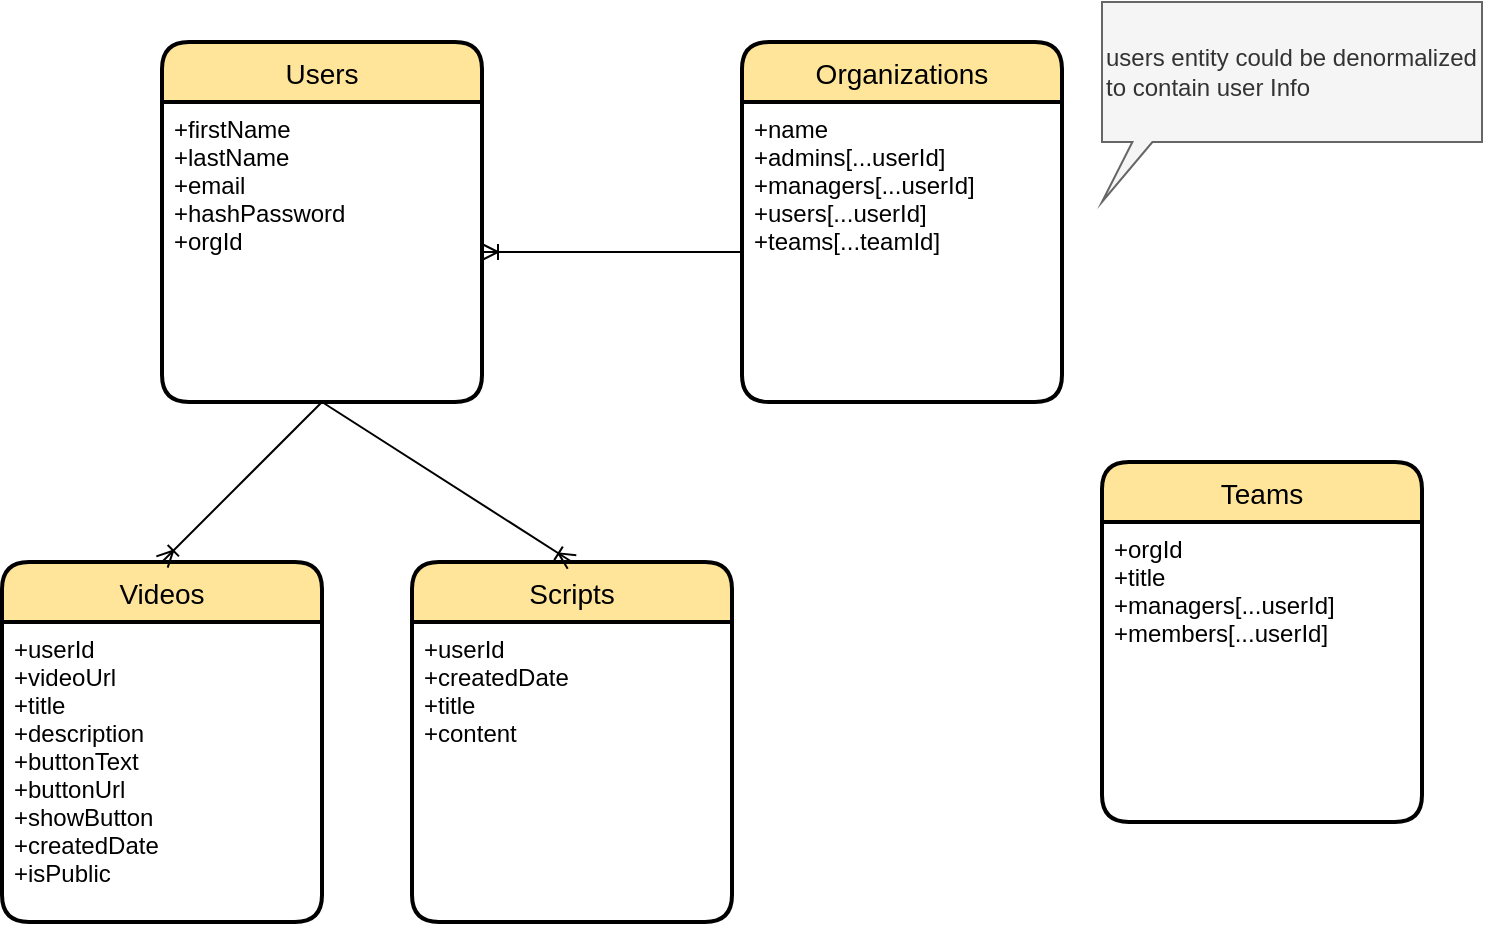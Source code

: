 <mxfile version="13.6.5" type="github">
  <diagram id="R2lEEEUBdFMjLlhIrx00" name="Page-1">
    <mxGraphModel dx="1184" dy="741" grid="1" gridSize="10" guides="1" tooltips="1" connect="1" arrows="1" fold="1" page="1" pageScale="1" pageWidth="1100" pageHeight="850" math="0" shadow="0" extFonts="Permanent Marker^https://fonts.googleapis.com/css?family=Permanent+Marker">
      <root>
        <mxCell id="0" />
        <mxCell id="1" parent="0" />
        <mxCell id="sg8UIlXDy95VCHJpMV4Q-3" value="Videos" style="swimlane;childLayout=stackLayout;horizontal=1;startSize=30;horizontalStack=0;rounded=1;fontSize=14;fontStyle=0;strokeWidth=2;resizeParent=0;resizeLast=1;shadow=0;dashed=0;align=center;fillColor=#FFE599;" vertex="1" parent="1">
          <mxGeometry x="60" y="290" width="160" height="180" as="geometry" />
        </mxCell>
        <mxCell id="sg8UIlXDy95VCHJpMV4Q-4" value="+userId&#xa;+videoUrl&#xa;+title&#xa;+description&#xa;+buttonText&#xa;+buttonUrl&#xa;+showButton&#xa;+createdDate&#xa;+isPublic" style="align=left;strokeColor=none;fillColor=none;spacingLeft=4;fontSize=12;verticalAlign=top;resizable=0;rotatable=0;part=1;" vertex="1" parent="sg8UIlXDy95VCHJpMV4Q-3">
          <mxGeometry y="30" width="160" height="150" as="geometry" />
        </mxCell>
        <mxCell id="sg8UIlXDy95VCHJpMV4Q-5" value="Scripts" style="swimlane;childLayout=stackLayout;horizontal=1;startSize=30;horizontalStack=0;rounded=1;fontSize=14;fontStyle=0;strokeWidth=2;resizeParent=0;resizeLast=1;shadow=0;dashed=0;align=center;fillColor=#FFE599;" vertex="1" parent="1">
          <mxGeometry x="265" y="290" width="160" height="180" as="geometry" />
        </mxCell>
        <mxCell id="sg8UIlXDy95VCHJpMV4Q-6" value="+userId&#xa;+createdDate&#xa;+title&#xa;+content" style="align=left;strokeColor=none;fillColor=none;spacingLeft=4;fontSize=12;verticalAlign=top;resizable=0;rotatable=0;part=1;" vertex="1" parent="sg8UIlXDy95VCHJpMV4Q-5">
          <mxGeometry y="30" width="160" height="150" as="geometry" />
        </mxCell>
        <mxCell id="sg8UIlXDy95VCHJpMV4Q-7" value="Organizations" style="swimlane;childLayout=stackLayout;horizontal=1;startSize=30;horizontalStack=0;rounded=1;fontSize=14;fontStyle=0;strokeWidth=2;resizeParent=0;resizeLast=1;shadow=0;dashed=0;align=center;fillColor=#FFE599;" vertex="1" parent="1">
          <mxGeometry x="430" y="30" width="160" height="180" as="geometry" />
        </mxCell>
        <mxCell id="sg8UIlXDy95VCHJpMV4Q-8" value="+name&#xa;+admins[...userId]&#xa;+managers[...userId]&#xa;+users[...userId]&#xa;+teams[...teamId]" style="align=left;strokeColor=none;fillColor=none;spacingLeft=4;fontSize=12;verticalAlign=top;resizable=0;rotatable=0;part=1;" vertex="1" parent="sg8UIlXDy95VCHJpMV4Q-7">
          <mxGeometry y="30" width="160" height="150" as="geometry" />
        </mxCell>
        <mxCell id="sg8UIlXDy95VCHJpMV4Q-10" value="" style="endArrow=ERoneToMany;html=1;rounded=0;entryX=1;entryY=0.5;entryDx=0;entryDy=0;exitX=0;exitY=0.5;exitDx=0;exitDy=0;endFill=0;" edge="1" parent="1" source="sg8UIlXDy95VCHJpMV4Q-8" target="sg8UIlXDy95VCHJpMV4Q-2">
          <mxGeometry relative="1" as="geometry">
            <mxPoint x="340" y="290" as="sourcePoint" />
            <mxPoint x="500" y="290" as="targetPoint" />
          </mxGeometry>
        </mxCell>
        <mxCell id="sg8UIlXDy95VCHJpMV4Q-15" value="users entity could be denormalized to contain user Info" style="shape=callout;whiteSpace=wrap;html=1;perimeter=calloutPerimeter;fillColor=#f5f5f5;strokeColor=#666666;fontColor=#333333;size=30;position=0.08;position2=0;base=10;align=left;" vertex="1" parent="1">
          <mxGeometry x="610" y="10" width="190" height="100" as="geometry" />
        </mxCell>
        <mxCell id="sg8UIlXDy95VCHJpMV4Q-16" value="" style="endArrow=ERoneToMany;html=1;rounded=0;entryX=0.5;entryY=0;entryDx=0;entryDy=0;exitX=0.5;exitY=1;exitDx=0;exitDy=0;endFill=0;" edge="1" parent="1" source="sg8UIlXDy95VCHJpMV4Q-2" target="sg8UIlXDy95VCHJpMV4Q-3">
          <mxGeometry relative="1" as="geometry">
            <mxPoint x="440" y="145" as="sourcePoint" />
            <mxPoint x="230" y="145" as="targetPoint" />
          </mxGeometry>
        </mxCell>
        <mxCell id="sg8UIlXDy95VCHJpMV4Q-17" value="" style="endArrow=ERoneToMany;html=1;rounded=0;entryX=0.5;entryY=0;entryDx=0;entryDy=0;exitX=0.5;exitY=1;exitDx=0;exitDy=0;endFill=0;" edge="1" parent="1" source="sg8UIlXDy95VCHJpMV4Q-2" target="sg8UIlXDy95VCHJpMV4Q-5">
          <mxGeometry relative="1" as="geometry">
            <mxPoint x="150" y="220" as="sourcePoint" />
            <mxPoint x="150" y="300" as="targetPoint" />
          </mxGeometry>
        </mxCell>
        <mxCell id="sg8UIlXDy95VCHJpMV4Q-1" value="Users" style="swimlane;childLayout=stackLayout;horizontal=1;startSize=30;horizontalStack=0;rounded=1;fontSize=14;fontStyle=0;strokeWidth=2;resizeParent=0;resizeLast=1;shadow=0;dashed=0;align=center;fillColor=#FFE599;" vertex="1" parent="1">
          <mxGeometry x="140" y="30" width="160" height="180" as="geometry" />
        </mxCell>
        <mxCell id="sg8UIlXDy95VCHJpMV4Q-2" value="+firstName&#xa;+lastName&#xa;+email&#xa;+hashPassword&#xa;+orgId" style="align=left;strokeColor=none;fillColor=none;spacingLeft=4;fontSize=12;verticalAlign=top;resizable=0;rotatable=0;part=1;" vertex="1" parent="sg8UIlXDy95VCHJpMV4Q-1">
          <mxGeometry y="30" width="160" height="150" as="geometry" />
        </mxCell>
        <mxCell id="sg8UIlXDy95VCHJpMV4Q-11" value="Teams" style="swimlane;childLayout=stackLayout;horizontal=1;startSize=30;horizontalStack=0;rounded=1;fontSize=14;fontStyle=0;strokeWidth=2;resizeParent=0;resizeLast=1;shadow=0;dashed=0;align=center;fillColor=#FFE599;" vertex="1" parent="1">
          <mxGeometry x="610" y="240" width="160" height="180" as="geometry">
            <mxRectangle x="540" y="290" width="70" height="30" as="alternateBounds" />
          </mxGeometry>
        </mxCell>
        <mxCell id="sg8UIlXDy95VCHJpMV4Q-12" value="+orgId&#xa;+title&#xa;+managers[...userId]&#xa;+members[...userId]" style="align=left;strokeColor=none;fillColor=none;spacingLeft=4;fontSize=12;verticalAlign=top;resizable=0;rotatable=0;part=1;" vertex="1" parent="sg8UIlXDy95VCHJpMV4Q-11">
          <mxGeometry y="30" width="160" height="150" as="geometry" />
        </mxCell>
      </root>
    </mxGraphModel>
  </diagram>
</mxfile>
